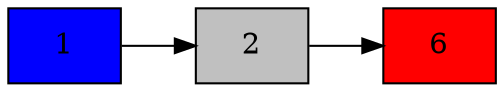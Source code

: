 digraph grafico{
node [style = "filled" shape = "box"]
rankdir = "LR"
"<clases.nodo.Nodo object at 0x7fb0f6a14f40>" [label = "1" fillcolor = "blue"]
"<clases.nodo.Nodo object at 0x7fb0f6a14f40>" -> "<clases.nodo.Nodo object at 0x7fb0f6a14f70>"
"<clases.nodo.Nodo object at 0x7fb0f6a14f70>" [label = "2" fillcolor = "gray"]
"<clases.nodo.Nodo object at 0x7fb0f6a14f70>" -> "<clases.nodo.Nodo object at 0x7fb0f6a14ee0>"
"<clases.nodo.Nodo object at 0x7fb0f6a14ee0>" [label = "6" fillcolor = "red"]
}